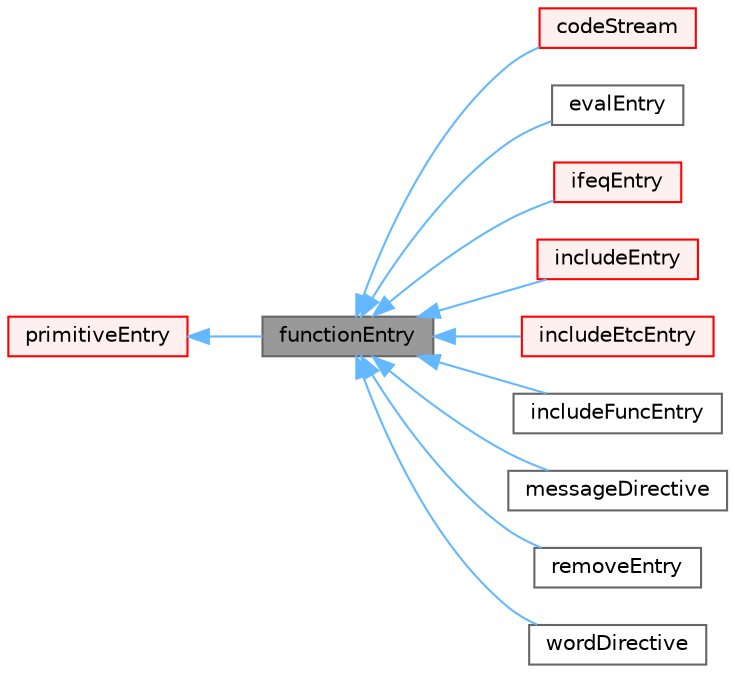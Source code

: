 digraph "functionEntry"
{
 // LATEX_PDF_SIZE
  bgcolor="transparent";
  edge [fontname=Helvetica,fontsize=10,labelfontname=Helvetica,labelfontsize=10];
  node [fontname=Helvetica,fontsize=10,shape=box,height=0.2,width=0.4];
  rankdir="LR";
  Node1 [id="Node000001",label="functionEntry",height=0.2,width=0.4,color="gray40", fillcolor="grey60", style="filled", fontcolor="black",tooltip="A functionEntry causes entries to be added/manipulated on the specified dictionary given an input str..."];
  Node2 -> Node1 [id="edge1_Node000001_Node000002",dir="back",color="steelblue1",style="solid",tooltip=" "];
  Node2 [id="Node000002",label="primitiveEntry",height=0.2,width=0.4,color="red", fillcolor="#FFF0F0", style="filled",URL="$classFoam_1_1primitiveEntry.html",tooltip="A keyword and a list of tokens comprise a primitiveEntry. A primitiveEntry can be read,..."];
  Node1 -> Node13 [id="edge2_Node000001_Node000013",dir="back",color="steelblue1",style="solid",tooltip=" "];
  Node13 [id="Node000013",label="codeStream",height=0.2,width=0.4,color="red", fillcolor="#FFF0F0", style="filled",URL="$classFoam_1_1functionEntries_1_1codeStream.html",tooltip="Dictionary entry that contains C++ OpenFOAM code that is compiled to generate the entry itself...."];
  Node1 -> Node15 [id="edge3_Node000001_Node000015",dir="back",color="steelblue1",style="solid",tooltip=" "];
  Node15 [id="Node000015",label="evalEntry",height=0.2,width=0.4,color="gray40", fillcolor="white", style="filled",URL="$classFoam_1_1functionEntries_1_1evalEntry.html",tooltip="Uses expressions::fieldExprDriver to evaluate mathematical expressions with scalars,..."];
  Node1 -> Node16 [id="edge4_Node000001_Node000016",dir="back",color="steelblue1",style="solid",tooltip=" "];
  Node16 [id="Node000016",label="ifeqEntry",height=0.2,width=0.4,color="red", fillcolor="#FFF0F0", style="filled",URL="$classFoam_1_1functionEntries_1_1ifeqEntry.html",tooltip="Conditional parsing of dictionary entries."];
  Node1 -> Node18 [id="edge5_Node000001_Node000018",dir="back",color="steelblue1",style="solid",tooltip=" "];
  Node18 [id="Node000018",label="includeEntry",height=0.2,width=0.4,color="red", fillcolor="#FFF0F0", style="filled",URL="$classFoam_1_1functionEntries_1_1includeEntry.html",tooltip="A dictionary directive for including a file, expects a single string to follow."];
  Node1 -> Node20 [id="edge6_Node000001_Node000020",dir="back",color="steelblue1",style="solid",tooltip=" "];
  Node20 [id="Node000020",label="includeEtcEntry",height=0.2,width=0.4,color="red", fillcolor="#FFF0F0", style="filled",URL="$classFoam_1_1functionEntries_1_1includeEtcEntry.html",tooltip="A dictionary directive for including a file found using the Foam::findEtcFile() mechanism."];
  Node1 -> Node22 [id="edge7_Node000001_Node000022",dir="back",color="steelblue1",style="solid",tooltip=" "];
  Node22 [id="Node000022",label="includeFuncEntry",height=0.2,width=0.4,color="gray40", fillcolor="white", style="filled",URL="$classFoam_1_1functionEntries_1_1includeFuncEntry.html",tooltip="Specify a functionObject dictionary file to include, expects the functionObject name to follow with o..."];
  Node1 -> Node23 [id="edge8_Node000001_Node000023",dir="back",color="steelblue1",style="solid",tooltip=" "];
  Node23 [id="Node000023",label="messageDirective",height=0.2,width=0.4,color="gray40", fillcolor="white", style="filled",URL="$classFoam_1_1functionEntries_1_1messageDirective.html",tooltip="Expands string content and reports as a message on stderr."];
  Node1 -> Node24 [id="edge9_Node000001_Node000024",dir="back",color="steelblue1",style="solid",tooltip=" "];
  Node24 [id="Node000024",label="removeEntry",height=0.2,width=0.4,color="gray40", fillcolor="white", style="filled",URL="$classFoam_1_1functionEntries_1_1removeEntry.html",tooltip="Remove a dictionary entry."];
  Node1 -> Node25 [id="edge10_Node000001_Node000025",dir="back",color="steelblue1",style="solid",tooltip=" "];
  Node25 [id="Node000025",label="wordDirective",height=0.2,width=0.4,color="gray40", fillcolor="white", style="filled",URL="$classFoam_1_1functionEntries_1_1wordDirective.html",tooltip="Converts/expands string content to a word. This can be useful for composition of names."];
}
